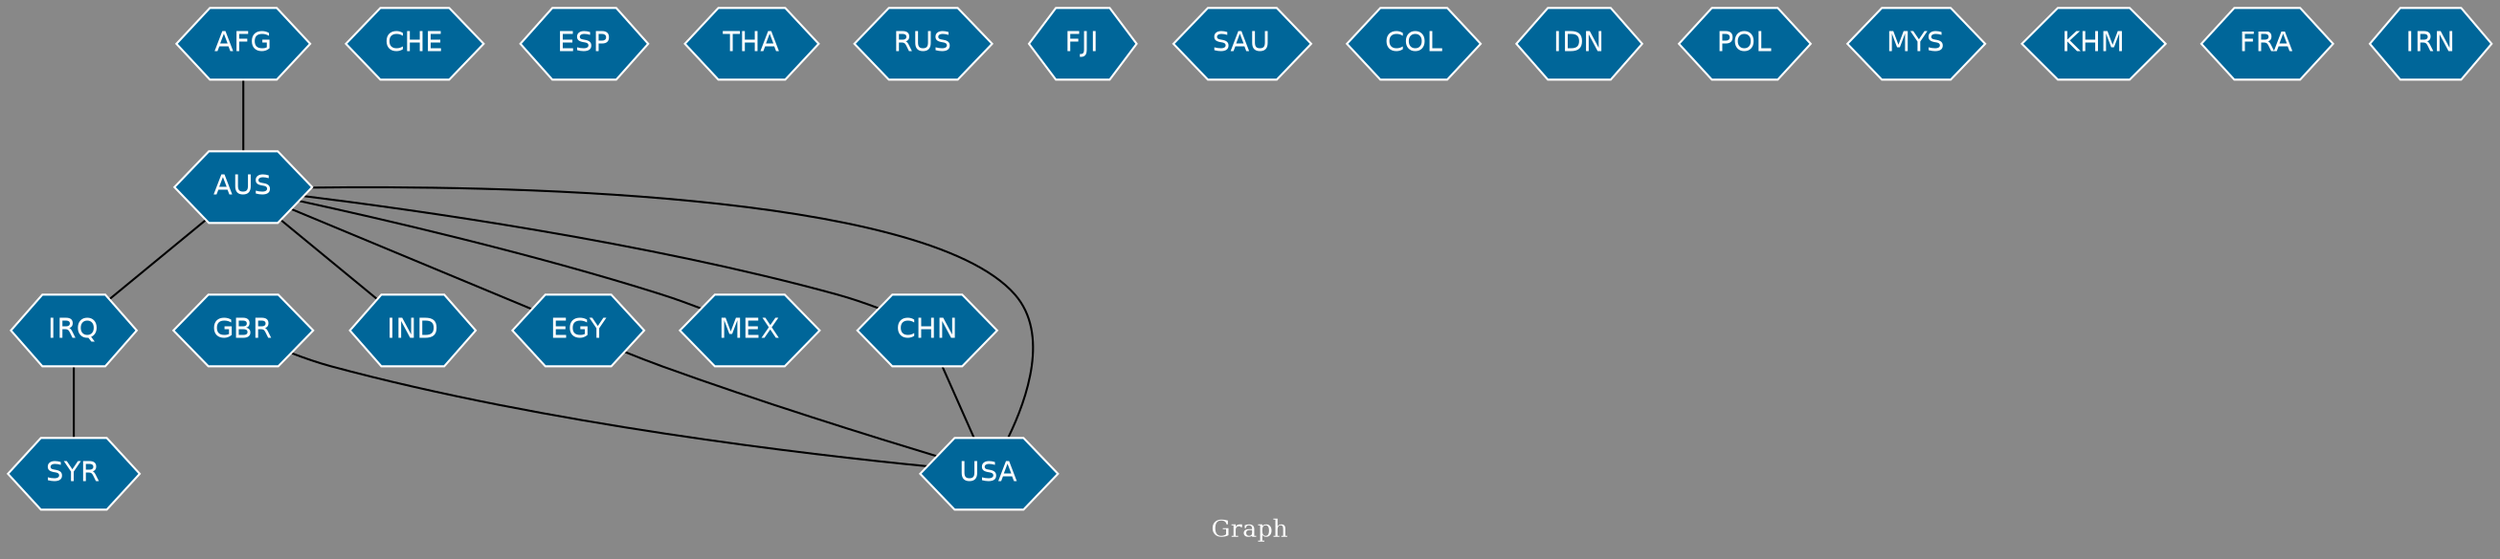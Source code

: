 // Countries together in item graph
graph {
	graph [bgcolor="#888888" fontcolor=white fontsize=12 label="Graph" outputorder=edgesfirst overlap=prism]
	node [color=white fillcolor="#006699" fontcolor=white fontname=Helvetica shape=hexagon style=filled]
	edge [arrowhead=open color=black fontcolor=white fontname=Courier fontsize=12]
		AUS [label=AUS]
		CHE [label=CHE]
		ESP [label=ESP]
		USA [label=USA]
		IRQ [label=IRQ]
		THA [label=THA]
		GBR [label=GBR]
		AFG [label=AFG]
		IND [label=IND]
		EGY [label=EGY]
		RUS [label=RUS]
		FJI [label=FJI]
		SAU [label=SAU]
		COL [label=COL]
		MEX [label=MEX]
		CHN [label=CHN]
		IDN [label=IDN]
		SYR [label=SYR]
		POL [label=POL]
		MYS [label=MYS]
		KHM [label=KHM]
		FRA [label=FRA]
		IRN [label=IRN]
			EGY -- USA [weight=1]
			AUS -- EGY [weight=1]
			AUS -- IND [weight=2]
			AUS -- CHN [weight=2]
			CHN -- USA [weight=1]
			AUS -- MEX [weight=2]
			AUS -- USA [weight=3]
			GBR -- USA [weight=1]
			AUS -- IRQ [weight=10]
			AFG -- AUS [weight=1]
			IRQ -- SYR [weight=1]
}